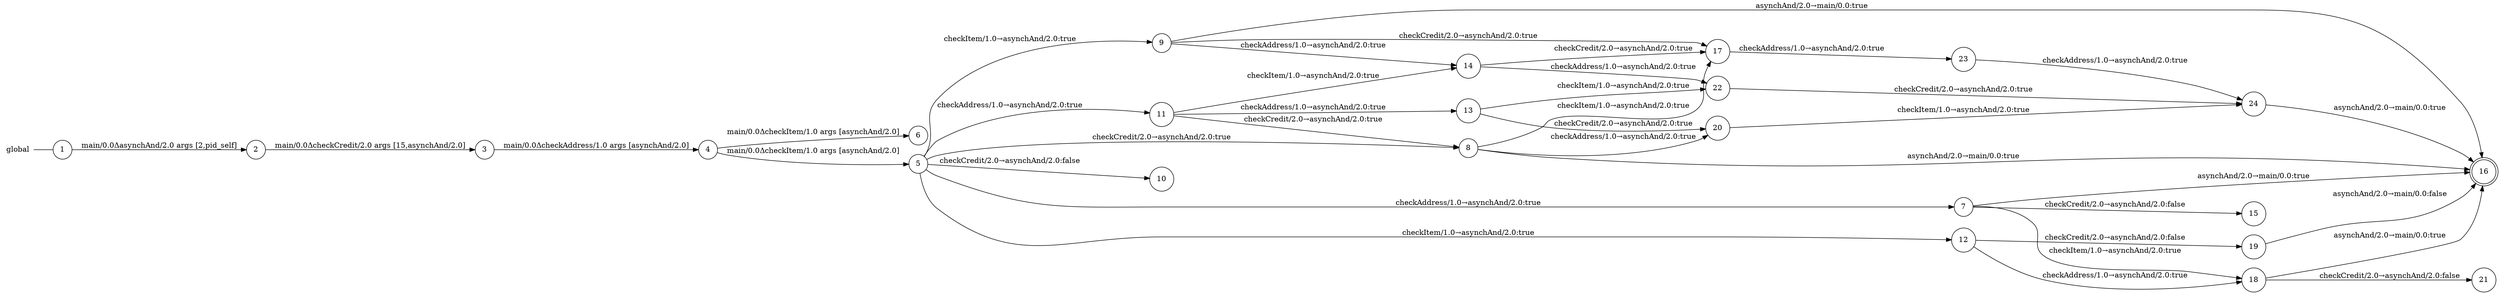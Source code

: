 digraph global {
	rankdir="LR";
	n_0 [label="global", shape="plaintext"];
	n_1 [id="33", shape=circle, label="19"];
	n_2 [id="34", shape=circle, label="9"];
	n_3 [id="9", shape=circle, label="8"];
	n_4 [id="40", shape=circle, label="11"];
	n_5 [id="38", shape=circle, label="15"];
	n_6 [id="8", shape=circle, label="23"];
	n_7 [id="37", shape=circle, label="10"];
	n_8 [id="24", shape=circle, label="18"];
	n_9 [id="1", shape=circle, label="1"];
	n_0 -> n_9 [arrowhead=none];
	n_10 [id="31", shape=circle, label="6"];
	n_11 [id="16", shape=circle, label="13"];
	n_12 [id="36", shape=circle, label="20"];
	n_13 [id="19", shape=circle, label="5"];
	n_14 [id="4", shape=circle, label="2"];
	n_15 [id="3", shape=circle, label="14"];
	n_16 [id="46", shape=circle, label="4"];
	n_17 [id="20", shape=circle, label="24"];
	n_18 [id="2", shape=doublecircle, label="16"];
	n_19 [id="22", shape=circle, label="7"];
	n_20 [id="13", shape=circle, label="3"];
	n_21 [id="5", shape=circle, label="17"];
	n_22 [id="44", shape=circle, label="21"];
	n_23 [id="21", shape=circle, label="22"];
	n_24 [id="43", shape=circle, label="12"];

	n_1 -> n_18 [id="[$e|113]", label="asynchAnd/2.0→main/0.0:false"];
	n_11 -> n_12 [id="[$e|17]", label="checkCredit/2.0→asynchAnd/2.0:true"];
	n_4 -> n_11 [id="[$e|38]", label="checkAddress/1.0→asynchAnd/2.0:true"];
	n_11 -> n_23 [id="[$e|45]", label="checkItem/1.0→asynchAnd/2.0:true"];
	n_13 -> n_24 [id="[$e|3]", label="checkItem/1.0→asynchAnd/2.0:true"];
	n_24 -> n_8 [id="[$e|93]", label="checkAddress/1.0→asynchAnd/2.0:true"];
	n_23 -> n_17 [id="[$e|92]", label="checkCredit/2.0→asynchAnd/2.0:true"];
	n_19 -> n_18 [id="[$e|61]", label="asynchAnd/2.0→main/0.0:true"];
	n_16 -> n_13 [id="[$e|0]", label="main/0.0ΔcheckItem/1.0 args [asynchAnd/2.0]"];
	n_3 -> n_18 [id="[$e|112]", label="asynchAnd/2.0→main/0.0:true"];
	n_13 -> n_7 [id="[$e|2]", label="checkCredit/2.0→asynchAnd/2.0:false"];
	n_6 -> n_17 [id="[$e|39]", label="checkAddress/1.0→asynchAnd/2.0:true"];
	n_8 -> n_22 [id="[$e|63]", label="checkCredit/2.0→asynchAnd/2.0:false"];
	n_2 -> n_18 [id="[$e|110]", label="asynchAnd/2.0→main/0.0:true"];
	n_13 -> n_4 [id="[$e|1]", label="checkAddress/1.0→asynchAnd/2.0:true"];
	n_24 -> n_1 [id="[$e|50]", label="checkCredit/2.0→asynchAnd/2.0:false"];
	n_20 -> n_16 [id="[$e|30]", label="main/0.0ΔcheckAddress/1.0 args [asynchAnd/2.0]"];
	n_15 -> n_21 [id="[$e|67]", label="checkCredit/2.0→asynchAnd/2.0:true"];
	n_13 -> n_3 [id="[$e|118]", label="checkCredit/2.0→asynchAnd/2.0:true"];
	n_19 -> n_8 [id="[$e|52]", label="checkItem/1.0→asynchAnd/2.0:true"];
	n_16 -> n_10 [id="[$e|42]", label="main/0.0ΔcheckItem/1.0 args [asynchAnd/2.0]"];
	n_3 -> n_12 [id="[$e|115]", label="checkAddress/1.0→asynchAnd/2.0:true"];
	n_2 -> n_21 [id="[$e|69]", label="checkCredit/2.0→asynchAnd/2.0:true"];
	n_14 -> n_20 [id="[$e|37]", label="main/0.0ΔcheckCredit/2.0 args [15,asynchAnd/2.0]"];
	n_9 -> n_14 [id="[$e|49]", label="main/0.0ΔasynchAnd/2.0 args [2,pid_self]"];
	n_19 -> n_5 [id="[$e|13]", label="checkCredit/2.0→asynchAnd/2.0:false"];
	n_13 -> n_2 [id="[$e|32]", label="checkItem/1.0→asynchAnd/2.0:true"];
	n_15 -> n_23 [id="[$e|119]", label="checkAddress/1.0→asynchAnd/2.0:true"];
	n_4 -> n_15 [id="[$e|116]", label="checkItem/1.0→asynchAnd/2.0:true"];
	n_17 -> n_18 [id="[$e|109]", label="asynchAnd/2.0→main/0.0:true"];
	n_8 -> n_18 [id="[$e|114]", label="asynchAnd/2.0→main/0.0:true"];
	n_3 -> n_21 [id="[$e|64]", label="checkItem/1.0→asynchAnd/2.0:true"];
	n_21 -> n_6 [id="[$e|29]", label="checkAddress/1.0→asynchAnd/2.0:true"];
	n_4 -> n_3 [id="[$e|117]", label="checkCredit/2.0→asynchAnd/2.0:true"];
	n_2 -> n_15 [id="[$e|59]", label="checkAddress/1.0→asynchAnd/2.0:true"];
	n_13 -> n_19 [id="[$e|56]", label="checkAddress/1.0→asynchAnd/2.0:true"];
	n_12 -> n_17 [id="[$e|97]", label="checkItem/1.0→asynchAnd/2.0:true"];
}
